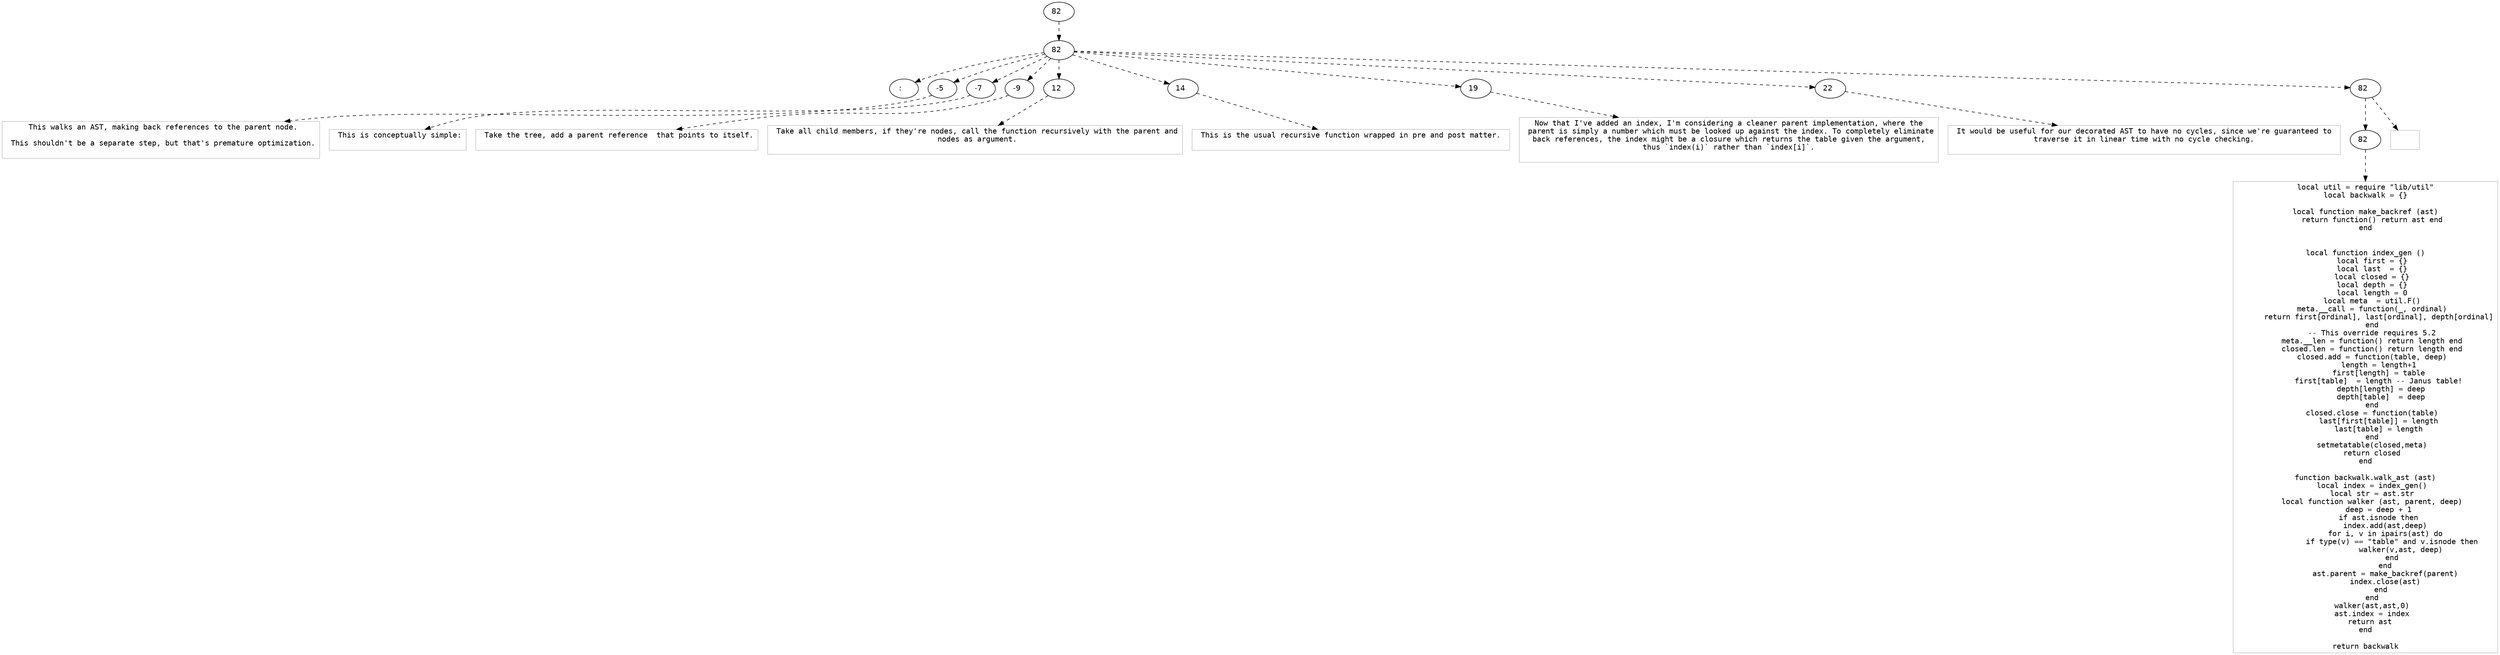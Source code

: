 digraph hierarchy {

node [fontname=Helvetica]
edge [style=dashed]

doc_0 [label="82  "]

doc_0 -> { section_1}
{rank=same; section_1}

section_1 [label="82  "]

section_1 -> { header_2 block_3 block_4 block_5 block_6 block_7 block_8 block_9 block_10}
{rank=same; header_2 block_3 block_4 block_5 block_6 block_7 block_8 block_9 block_10}

header_2 [label=":   "]
block_3 [label="-5  "]
block_4 [label="-7  "]
block_5 [label="-9  "]
block_6 [label="12  "]
block_7 [label="14  "]
block_8 [label="19  "]
block_9 [label="22  "]
block_10 [label="82  "]


block_3 -> leaf_11
leaf_11  [color=Gray,shape=rectangle,fontname=Inconsolata,label=" This walks an AST, making back references to the parent node.
 
 This shouldn't be a separate step, but that's premature optimization.

"]
block_4 -> leaf_12
leaf_12  [color=Gray,shape=rectangle,fontname=Inconsolata,label=" This is conceptually simple:

"]
block_5 -> leaf_13
leaf_13  [color=Gray,shape=rectangle,fontname=Inconsolata,label=" Take the tree, add a parent reference  that points to itself.

"]
block_6 -> leaf_14
leaf_14  [color=Gray,shape=rectangle,fontname=Inconsolata,label=" Take all child members, if they're nodes, call the function recursively with the parent and
 nodes as argument.

"]
block_7 -> leaf_15
leaf_15  [color=Gray,shape=rectangle,fontname=Inconsolata,label=" This is the usual recursive function wrapped in pre and post matter. 

"]
block_8 -> leaf_16
leaf_16  [color=Gray,shape=rectangle,fontname=Inconsolata,label=" Now that I've added an index, I'm considering a cleaner parent implementation, where the 
 parent is simply a number which must be looked up against the index. To completely eliminate
 back references, the index might be a closure which returns the table given the argument, 
 thus `index(i)` rather than `index[i]`. 

"]
block_9 -> leaf_17
leaf_17  [color=Gray,shape=rectangle,fontname=Inconsolata,label=" It would be useful for our decorated AST to have no cycles, since we're guaranteed to 
 traverse it in linear time with no cycle checking. 

"]block_10 -> { codeblock_18}
{rank=same; codeblock_18}

codeblock_18 [label="82  "]


codeblock_18 -> leaf_19
leaf_19  [color=Gray,shape=rectangle,fontname=Inconsolata,label="local util = require \"lib/util\"
local backwalk = {}

local function make_backref (ast)
   return function() return ast end
end


local function index_gen ()
   local first = {}
   local last  = {}
   local closed = {}
   local depth = {}
   local length = 0
   local meta  = util.F()
   meta.__call = function(_, ordinal)
      return first[ordinal], last[ordinal], depth[ordinal]
   end
   -- This override requires 5.2
   meta.__len = function() return length end
   closed.len = function() return length end
   closed.add = function(table, deep)
      length = length+1
      first[length] = table
      first[table]  = length -- Janus table!
       depth[length] = deep
       depth[table]  = deep
   end
   closed.close = function(table)
      last[first[table]] = length
      last[table] = length
   end
   setmetatable(closed,meta)
   return closed
end

function backwalk.walk_ast (ast)
   local index = index_gen()
   local str = ast.str
   local function walker (ast, parent, deep)
      deep = deep + 1
      if ast.isnode then
         index.add(ast,deep)
         for i, v in ipairs(ast) do
            if type(v) == \"table\" and v.isnode then
                walker(v,ast, deep)
            end
         end
         ast.parent = make_backref(parent)
         index.close(ast)
       end
   end
   walker(ast,ast,0)
   ast.index = index
   return ast 
end

return backwalk
"]
block_10 -> leaf_20
leaf_20  [color=Gray,shape=rectangle,fontname=Inconsolata,label="
"]
}
